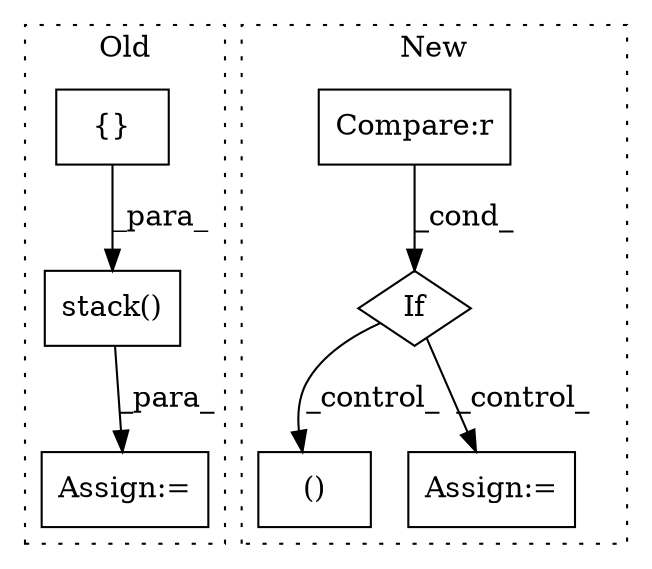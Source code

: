 digraph G {
subgraph cluster0 {
1 [label="stack()" a="75" s="3904,3926" l="12,8" shape="box"];
3 [label="Assign:=" a="68" s="3901" l="3" shape="box"];
4 [label="{}" a="59" s="3916,3925" l="1,0" shape="box"];
label = "Old";
style="dotted";
}
subgraph cluster1 {
2 [label="()" a="54" s="4024" l="18" shape="box"];
5 [label="If" a="96" s="3232" l="3" shape="diamond"];
6 [label="Assign:=" a="68" s="3299" l="21" shape="box"];
7 [label="Compare:r" a="40" s="3252" l="30" shape="box"];
label = "New";
style="dotted";
}
1 -> 3 [label="_para_"];
4 -> 1 [label="_para_"];
5 -> 2 [label="_control_"];
5 -> 6 [label="_control_"];
7 -> 5 [label="_cond_"];
}
